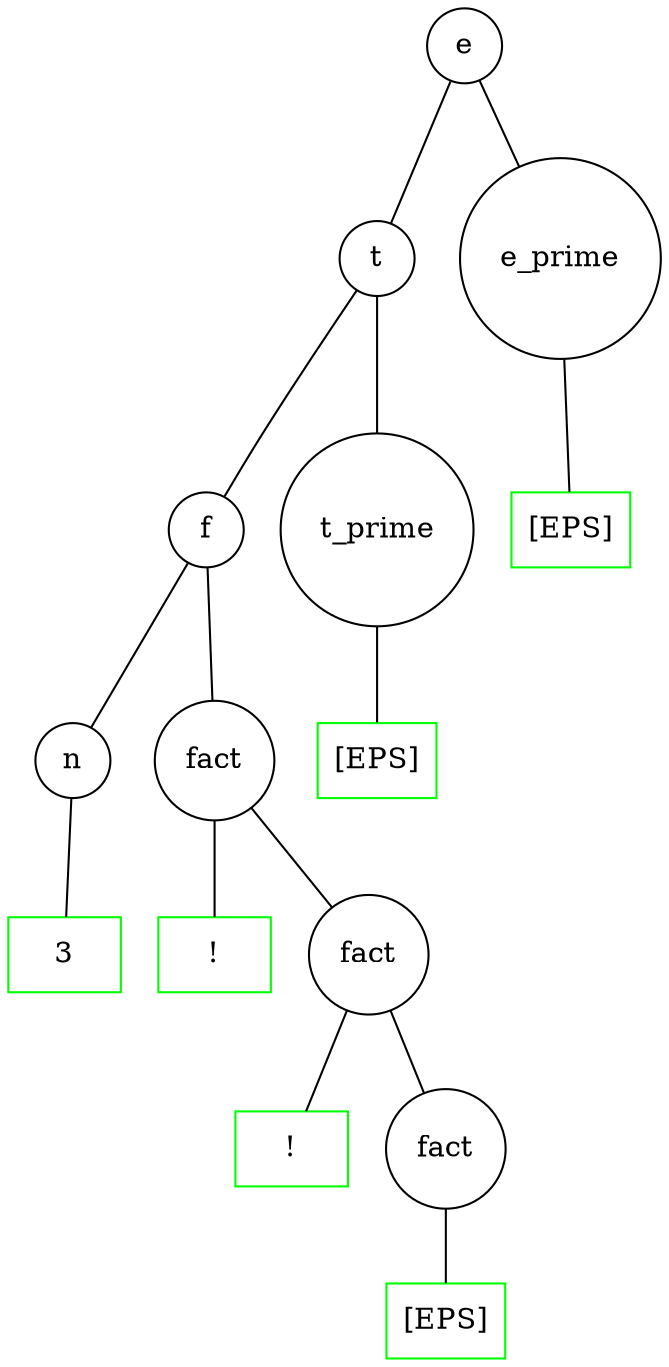 strict graph TranslatorGenerator {
    1[label="e" shape=circle];
    2[label="t" shape=circle];
    3[label="f" shape=circle];
    4[label="n" shape=circle];
    5[label="3" shape=box color=green];
    6[label="fact" shape=circle];
    7[label="!" shape=box color=green];
    8[label="fact" shape=circle];
    9[label="!" shape=box color=green];
    10[label="fact" shape=circle];
    11[label="[EPS]" shape=box color=green];
    12[label="t_prime" shape=circle];
    13[label="[EPS]" shape=box color=green];
    14[label="e_prime" shape=circle];
    15[label="[EPS]" shape=box color=green];
    1 -- 2;
    2 -- 3;
    3 -- 4;
    4 -- 5;
    3 -- 6;
    6 -- 7;
    6 -- 8;
    8 -- 9;
    8 -- 10;
    10 -- 11;
    2 -- 12;
    12 -- 13;
    1 -- 14;
    14 -- 15;
}
